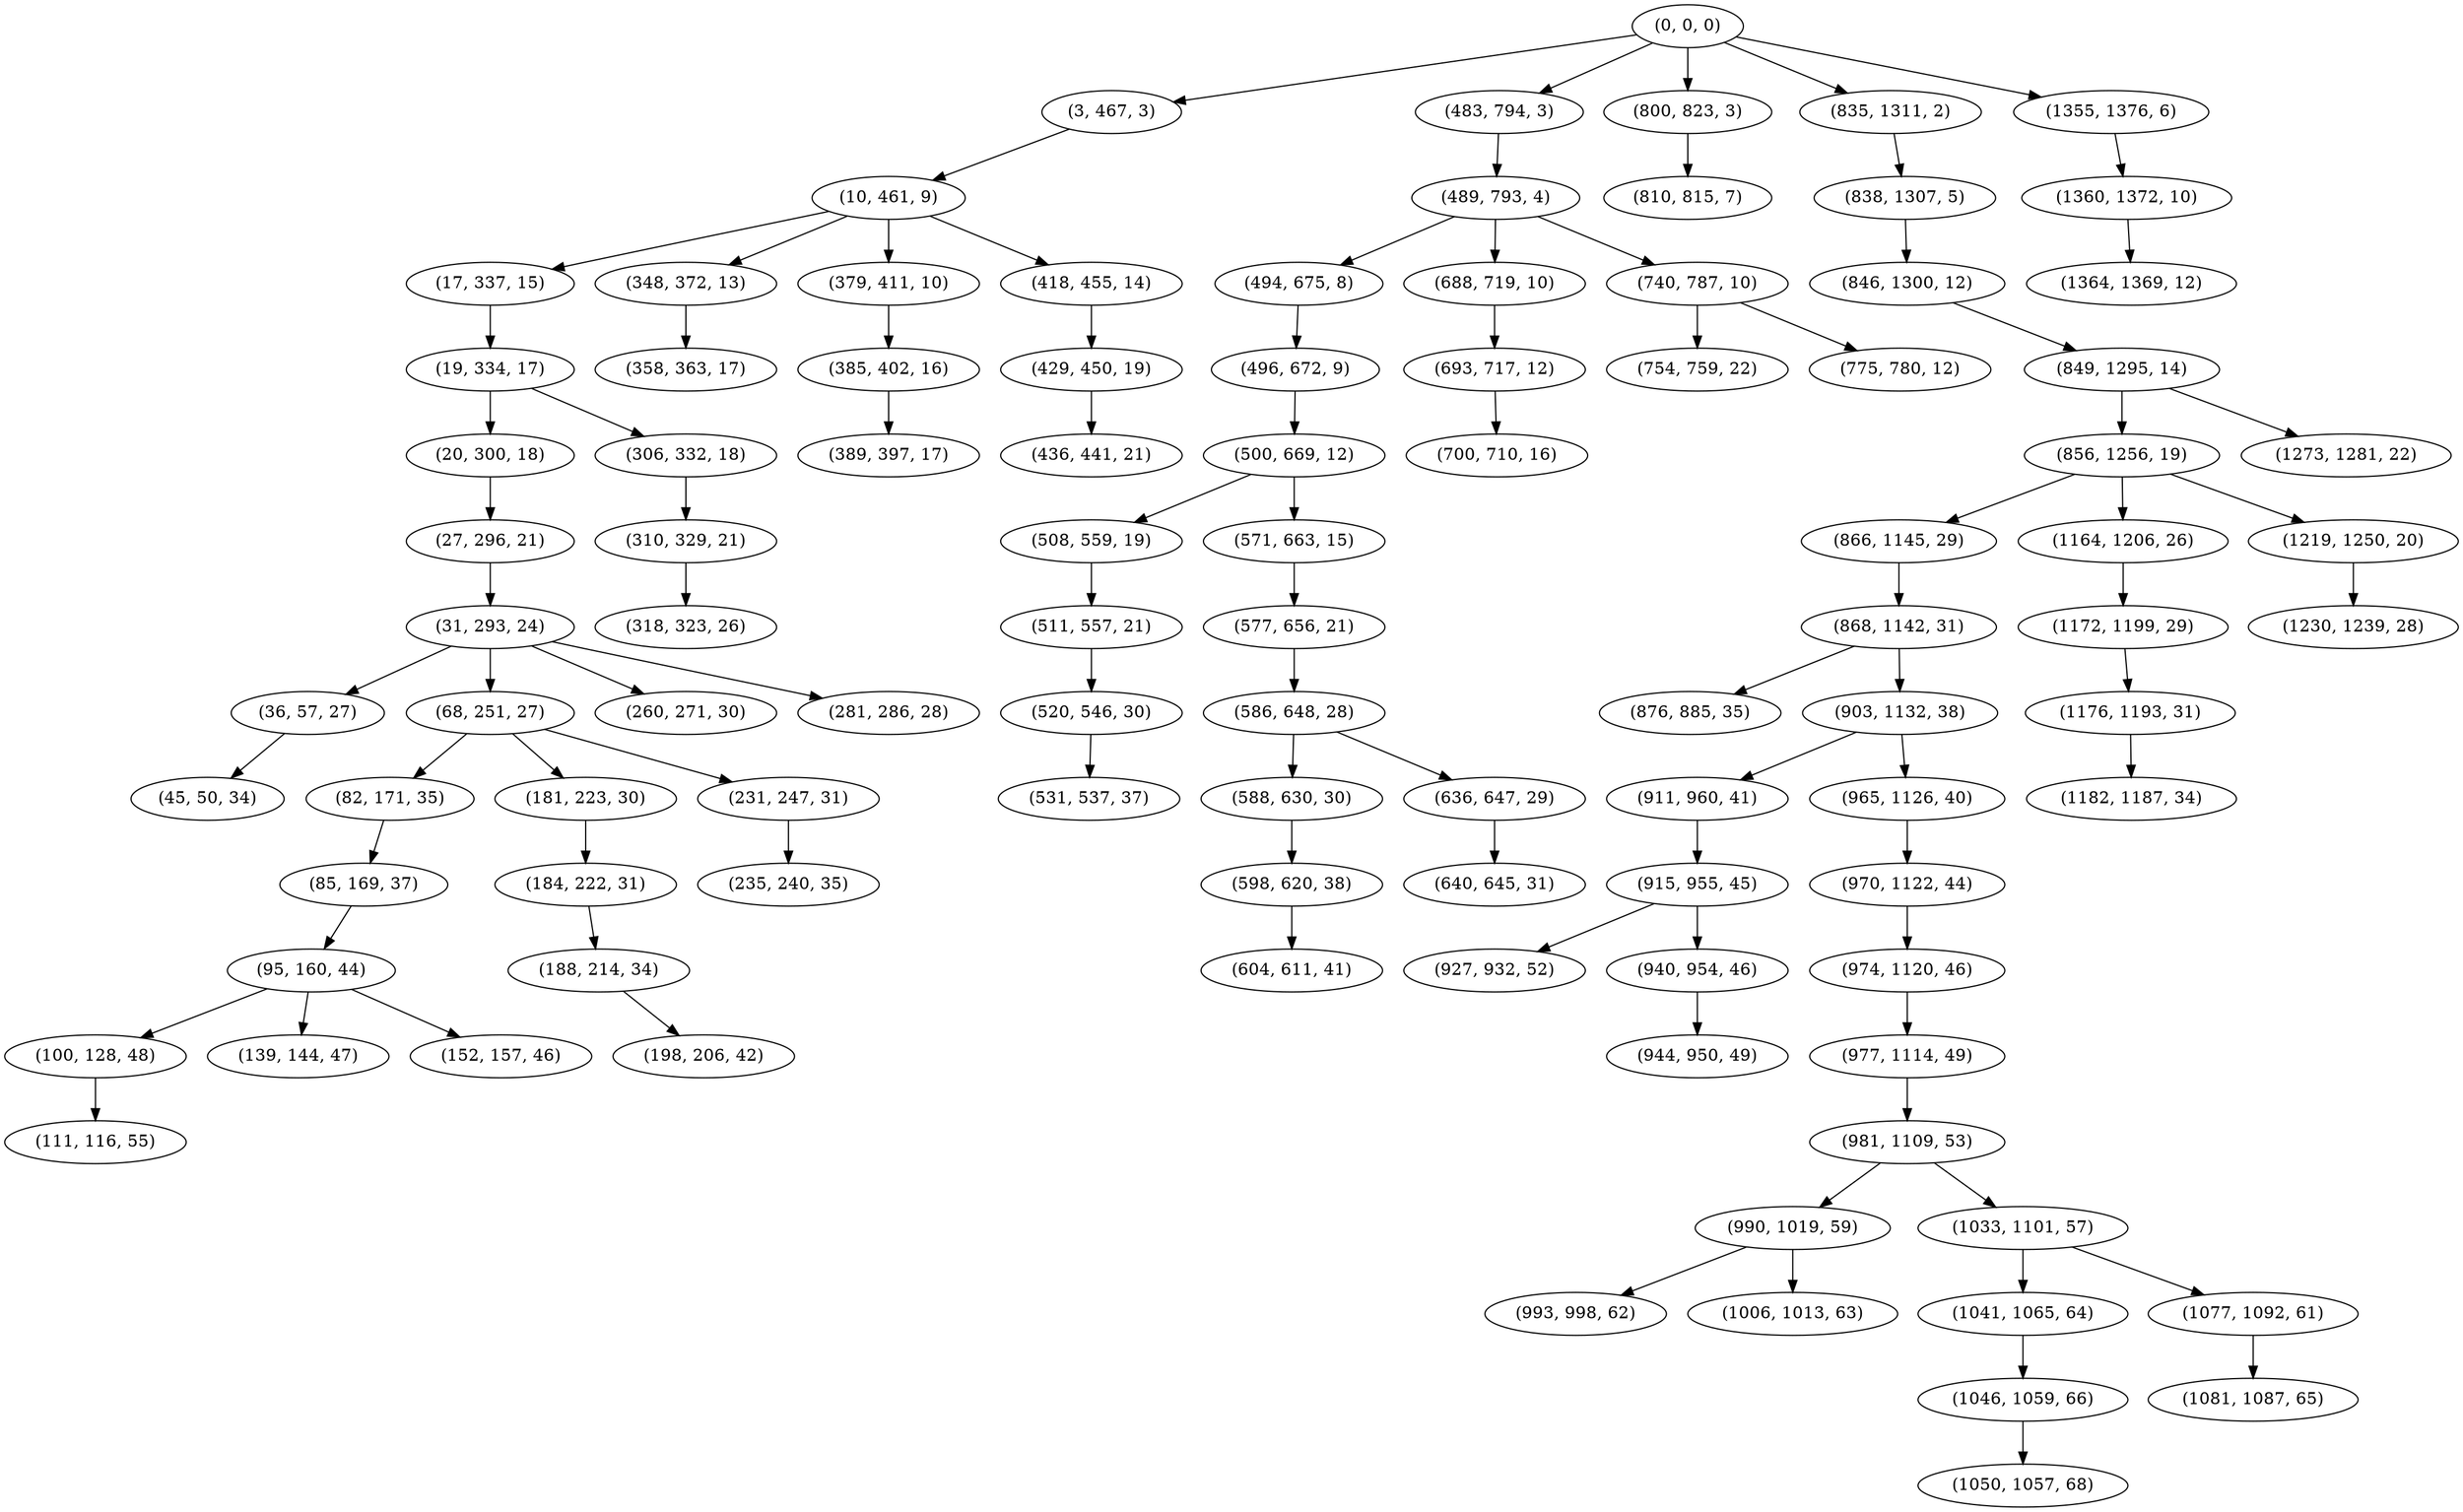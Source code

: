 digraph tree {
    "(0, 0, 0)";
    "(3, 467, 3)";
    "(10, 461, 9)";
    "(17, 337, 15)";
    "(19, 334, 17)";
    "(20, 300, 18)";
    "(27, 296, 21)";
    "(31, 293, 24)";
    "(36, 57, 27)";
    "(45, 50, 34)";
    "(68, 251, 27)";
    "(82, 171, 35)";
    "(85, 169, 37)";
    "(95, 160, 44)";
    "(100, 128, 48)";
    "(111, 116, 55)";
    "(139, 144, 47)";
    "(152, 157, 46)";
    "(181, 223, 30)";
    "(184, 222, 31)";
    "(188, 214, 34)";
    "(198, 206, 42)";
    "(231, 247, 31)";
    "(235, 240, 35)";
    "(260, 271, 30)";
    "(281, 286, 28)";
    "(306, 332, 18)";
    "(310, 329, 21)";
    "(318, 323, 26)";
    "(348, 372, 13)";
    "(358, 363, 17)";
    "(379, 411, 10)";
    "(385, 402, 16)";
    "(389, 397, 17)";
    "(418, 455, 14)";
    "(429, 450, 19)";
    "(436, 441, 21)";
    "(483, 794, 3)";
    "(489, 793, 4)";
    "(494, 675, 8)";
    "(496, 672, 9)";
    "(500, 669, 12)";
    "(508, 559, 19)";
    "(511, 557, 21)";
    "(520, 546, 30)";
    "(531, 537, 37)";
    "(571, 663, 15)";
    "(577, 656, 21)";
    "(586, 648, 28)";
    "(588, 630, 30)";
    "(598, 620, 38)";
    "(604, 611, 41)";
    "(636, 647, 29)";
    "(640, 645, 31)";
    "(688, 719, 10)";
    "(693, 717, 12)";
    "(700, 710, 16)";
    "(740, 787, 10)";
    "(754, 759, 22)";
    "(775, 780, 12)";
    "(800, 823, 3)";
    "(810, 815, 7)";
    "(835, 1311, 2)";
    "(838, 1307, 5)";
    "(846, 1300, 12)";
    "(849, 1295, 14)";
    "(856, 1256, 19)";
    "(866, 1145, 29)";
    "(868, 1142, 31)";
    "(876, 885, 35)";
    "(903, 1132, 38)";
    "(911, 960, 41)";
    "(915, 955, 45)";
    "(927, 932, 52)";
    "(940, 954, 46)";
    "(944, 950, 49)";
    "(965, 1126, 40)";
    "(970, 1122, 44)";
    "(974, 1120, 46)";
    "(977, 1114, 49)";
    "(981, 1109, 53)";
    "(990, 1019, 59)";
    "(993, 998, 62)";
    "(1006, 1013, 63)";
    "(1033, 1101, 57)";
    "(1041, 1065, 64)";
    "(1046, 1059, 66)";
    "(1050, 1057, 68)";
    "(1077, 1092, 61)";
    "(1081, 1087, 65)";
    "(1164, 1206, 26)";
    "(1172, 1199, 29)";
    "(1176, 1193, 31)";
    "(1182, 1187, 34)";
    "(1219, 1250, 20)";
    "(1230, 1239, 28)";
    "(1273, 1281, 22)";
    "(1355, 1376, 6)";
    "(1360, 1372, 10)";
    "(1364, 1369, 12)";
    "(0, 0, 0)" -> "(3, 467, 3)";
    "(0, 0, 0)" -> "(483, 794, 3)";
    "(0, 0, 0)" -> "(800, 823, 3)";
    "(0, 0, 0)" -> "(835, 1311, 2)";
    "(0, 0, 0)" -> "(1355, 1376, 6)";
    "(3, 467, 3)" -> "(10, 461, 9)";
    "(10, 461, 9)" -> "(17, 337, 15)";
    "(10, 461, 9)" -> "(348, 372, 13)";
    "(10, 461, 9)" -> "(379, 411, 10)";
    "(10, 461, 9)" -> "(418, 455, 14)";
    "(17, 337, 15)" -> "(19, 334, 17)";
    "(19, 334, 17)" -> "(20, 300, 18)";
    "(19, 334, 17)" -> "(306, 332, 18)";
    "(20, 300, 18)" -> "(27, 296, 21)";
    "(27, 296, 21)" -> "(31, 293, 24)";
    "(31, 293, 24)" -> "(36, 57, 27)";
    "(31, 293, 24)" -> "(68, 251, 27)";
    "(31, 293, 24)" -> "(260, 271, 30)";
    "(31, 293, 24)" -> "(281, 286, 28)";
    "(36, 57, 27)" -> "(45, 50, 34)";
    "(68, 251, 27)" -> "(82, 171, 35)";
    "(68, 251, 27)" -> "(181, 223, 30)";
    "(68, 251, 27)" -> "(231, 247, 31)";
    "(82, 171, 35)" -> "(85, 169, 37)";
    "(85, 169, 37)" -> "(95, 160, 44)";
    "(95, 160, 44)" -> "(100, 128, 48)";
    "(95, 160, 44)" -> "(139, 144, 47)";
    "(95, 160, 44)" -> "(152, 157, 46)";
    "(100, 128, 48)" -> "(111, 116, 55)";
    "(181, 223, 30)" -> "(184, 222, 31)";
    "(184, 222, 31)" -> "(188, 214, 34)";
    "(188, 214, 34)" -> "(198, 206, 42)";
    "(231, 247, 31)" -> "(235, 240, 35)";
    "(306, 332, 18)" -> "(310, 329, 21)";
    "(310, 329, 21)" -> "(318, 323, 26)";
    "(348, 372, 13)" -> "(358, 363, 17)";
    "(379, 411, 10)" -> "(385, 402, 16)";
    "(385, 402, 16)" -> "(389, 397, 17)";
    "(418, 455, 14)" -> "(429, 450, 19)";
    "(429, 450, 19)" -> "(436, 441, 21)";
    "(483, 794, 3)" -> "(489, 793, 4)";
    "(489, 793, 4)" -> "(494, 675, 8)";
    "(489, 793, 4)" -> "(688, 719, 10)";
    "(489, 793, 4)" -> "(740, 787, 10)";
    "(494, 675, 8)" -> "(496, 672, 9)";
    "(496, 672, 9)" -> "(500, 669, 12)";
    "(500, 669, 12)" -> "(508, 559, 19)";
    "(500, 669, 12)" -> "(571, 663, 15)";
    "(508, 559, 19)" -> "(511, 557, 21)";
    "(511, 557, 21)" -> "(520, 546, 30)";
    "(520, 546, 30)" -> "(531, 537, 37)";
    "(571, 663, 15)" -> "(577, 656, 21)";
    "(577, 656, 21)" -> "(586, 648, 28)";
    "(586, 648, 28)" -> "(588, 630, 30)";
    "(586, 648, 28)" -> "(636, 647, 29)";
    "(588, 630, 30)" -> "(598, 620, 38)";
    "(598, 620, 38)" -> "(604, 611, 41)";
    "(636, 647, 29)" -> "(640, 645, 31)";
    "(688, 719, 10)" -> "(693, 717, 12)";
    "(693, 717, 12)" -> "(700, 710, 16)";
    "(740, 787, 10)" -> "(754, 759, 22)";
    "(740, 787, 10)" -> "(775, 780, 12)";
    "(800, 823, 3)" -> "(810, 815, 7)";
    "(835, 1311, 2)" -> "(838, 1307, 5)";
    "(838, 1307, 5)" -> "(846, 1300, 12)";
    "(846, 1300, 12)" -> "(849, 1295, 14)";
    "(849, 1295, 14)" -> "(856, 1256, 19)";
    "(849, 1295, 14)" -> "(1273, 1281, 22)";
    "(856, 1256, 19)" -> "(866, 1145, 29)";
    "(856, 1256, 19)" -> "(1164, 1206, 26)";
    "(856, 1256, 19)" -> "(1219, 1250, 20)";
    "(866, 1145, 29)" -> "(868, 1142, 31)";
    "(868, 1142, 31)" -> "(876, 885, 35)";
    "(868, 1142, 31)" -> "(903, 1132, 38)";
    "(903, 1132, 38)" -> "(911, 960, 41)";
    "(903, 1132, 38)" -> "(965, 1126, 40)";
    "(911, 960, 41)" -> "(915, 955, 45)";
    "(915, 955, 45)" -> "(927, 932, 52)";
    "(915, 955, 45)" -> "(940, 954, 46)";
    "(940, 954, 46)" -> "(944, 950, 49)";
    "(965, 1126, 40)" -> "(970, 1122, 44)";
    "(970, 1122, 44)" -> "(974, 1120, 46)";
    "(974, 1120, 46)" -> "(977, 1114, 49)";
    "(977, 1114, 49)" -> "(981, 1109, 53)";
    "(981, 1109, 53)" -> "(990, 1019, 59)";
    "(981, 1109, 53)" -> "(1033, 1101, 57)";
    "(990, 1019, 59)" -> "(993, 998, 62)";
    "(990, 1019, 59)" -> "(1006, 1013, 63)";
    "(1033, 1101, 57)" -> "(1041, 1065, 64)";
    "(1033, 1101, 57)" -> "(1077, 1092, 61)";
    "(1041, 1065, 64)" -> "(1046, 1059, 66)";
    "(1046, 1059, 66)" -> "(1050, 1057, 68)";
    "(1077, 1092, 61)" -> "(1081, 1087, 65)";
    "(1164, 1206, 26)" -> "(1172, 1199, 29)";
    "(1172, 1199, 29)" -> "(1176, 1193, 31)";
    "(1176, 1193, 31)" -> "(1182, 1187, 34)";
    "(1219, 1250, 20)" -> "(1230, 1239, 28)";
    "(1355, 1376, 6)" -> "(1360, 1372, 10)";
    "(1360, 1372, 10)" -> "(1364, 1369, 12)";
}

